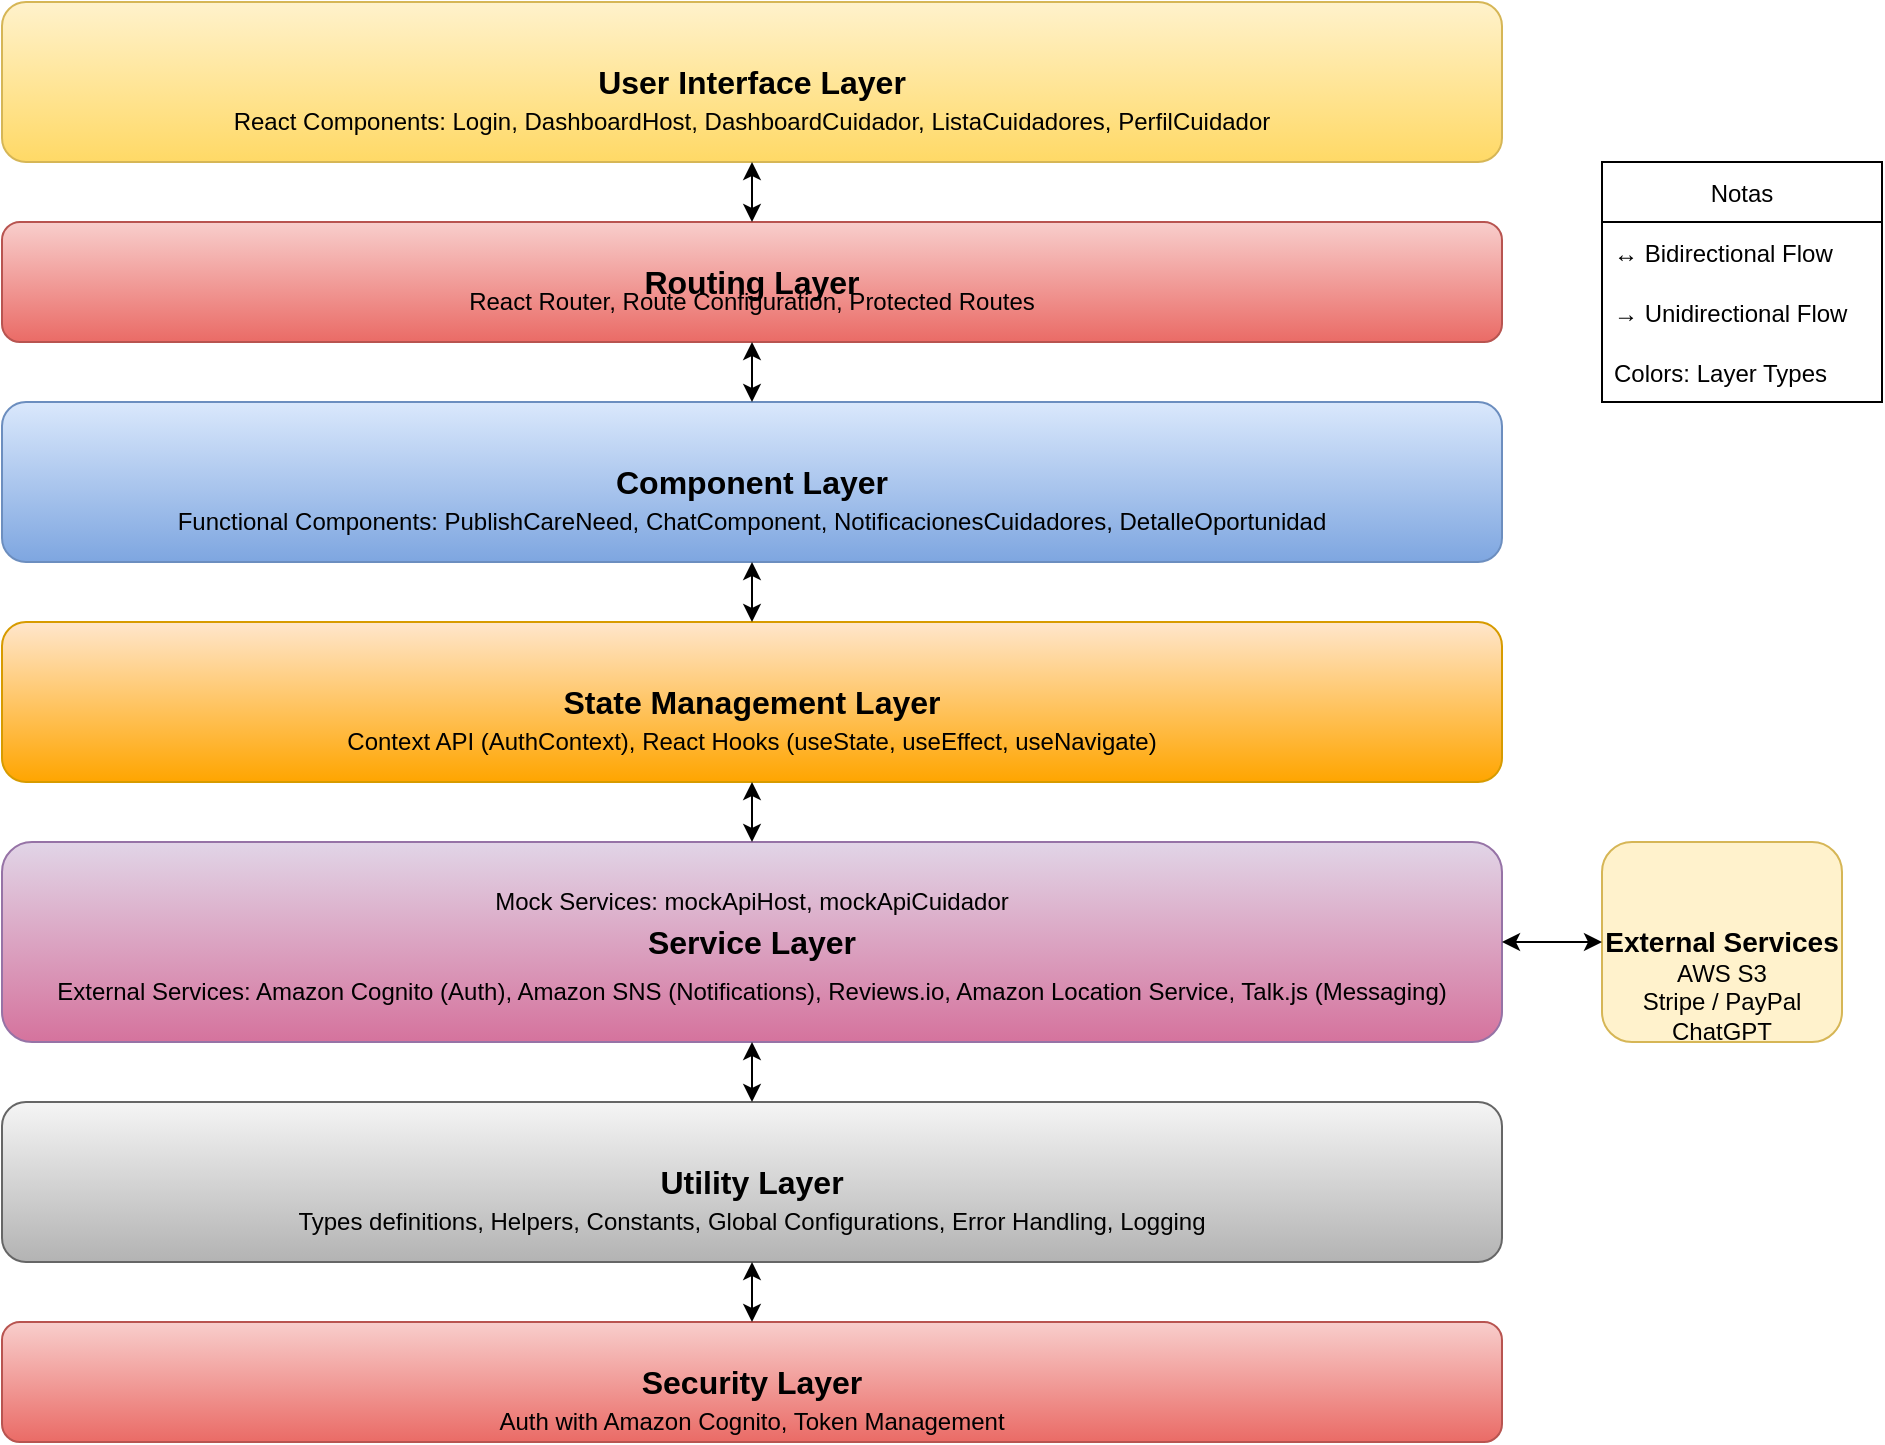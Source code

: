 <mxfile version="24.7.17">
  <diagram name="Page-1" id="qwlf-Sjak1NXgwx437tA">
    <mxGraphModel dx="1985" dy="857" grid="1" gridSize="10" guides="1" tooltips="1" connect="1" arrows="1" fold="1" page="1" pageScale="1" pageWidth="827" pageHeight="1169" math="0" shadow="0">
      <root>
        <mxCell id="0" />
        <mxCell id="1" parent="0" />
        <mxCell id="2" value="User Interface Layer" style="rounded=1;whiteSpace=wrap;html=1;fontSize=16;fontStyle=1;fillColor=#fff2cc;strokeColor=#d6b656;gradientColor=#ffd966;" parent="1" vertex="1">
          <mxGeometry x="40" y="40" width="750" height="80" as="geometry" />
        </mxCell>
        <mxCell id="3" value="React Components: Login, DashboardHost, DashboardCuidador, ListaCuidadores, PerfilCuidador" style="text;html=1;strokeColor=none;fillColor=none;align=center;verticalAlign=middle;whiteSpace=wrap;rounded=0;fontSize=12;" parent="1" vertex="1">
          <mxGeometry x="40" y="90" width="750" height="20" as="geometry" />
        </mxCell>
        <mxCell id="4" value="Routing Layer" style="rounded=1;whiteSpace=wrap;html=1;fontSize=16;fontStyle=1;fillColor=#f8cecc;strokeColor=#b85450;gradientColor=#ea6b66;" parent="1" vertex="1">
          <mxGeometry x="40" y="150" width="750" height="60" as="geometry" />
        </mxCell>
        <mxCell id="5" value="React Router, Route Configuration, Protected Routes" style="text;html=1;strokeColor=none;fillColor=none;align=center;verticalAlign=middle;whiteSpace=wrap;rounded=0;fontSize=12;" parent="1" vertex="1">
          <mxGeometry x="40" y="180" width="750" height="20" as="geometry" />
        </mxCell>
        <mxCell id="6" value="Component Layer" style="rounded=1;whiteSpace=wrap;html=1;fontSize=16;fontStyle=1;fillColor=#dae8fc;strokeColor=#6c8ebf;gradientColor=#7ea6e0;" parent="1" vertex="1">
          <mxGeometry x="40" y="240" width="750" height="80" as="geometry" />
        </mxCell>
        <mxCell id="7" value="Functional Components: PublishCareNeed, ChatComponent, NotificacionesCuidadores, DetalleOportunidad" style="text;html=1;strokeColor=none;fillColor=none;align=center;verticalAlign=middle;whiteSpace=wrap;rounded=0;fontSize=12;" parent="1" vertex="1">
          <mxGeometry x="40" y="290" width="750" height="20" as="geometry" />
        </mxCell>
        <mxCell id="10" value="State Management Layer" style="rounded=1;whiteSpace=wrap;html=1;fontSize=16;fontStyle=1;fillColor=#ffe6cc;strokeColor=#d79b00;gradientColor=#ffa500;" parent="1" vertex="1">
          <mxGeometry x="40" y="350" width="750" height="80" as="geometry" />
        </mxCell>
        <mxCell id="11" value="Context API (AuthContext), React Hooks (useState, useEffect, useNavigate)" style="text;html=1;strokeColor=none;fillColor=none;align=center;verticalAlign=middle;whiteSpace=wrap;rounded=0;fontSize=12;" parent="1" vertex="1">
          <mxGeometry x="40" y="400" width="750" height="20" as="geometry" />
        </mxCell>
        <mxCell id="12" value="Service Layer" style="rounded=1;whiteSpace=wrap;html=1;fontSize=16;fontStyle=1;fillColor=#e1d5e7;strokeColor=#9673a6;gradientColor=#d5739d;" parent="1" vertex="1">
          <mxGeometry x="40" y="460" width="750" height="100" as="geometry" />
        </mxCell>
        <mxCell id="13" value="Mock Services: mockApiHost, mockApiCuidador" style="text;html=1;strokeColor=none;fillColor=none;align=center;verticalAlign=middle;whiteSpace=wrap;rounded=0;fontSize=12;" parent="1" vertex="1">
          <mxGeometry x="40" y="480" width="750" height="20" as="geometry" />
        </mxCell>
        <mxCell id="14" value="External Services: Amazon Cognito (Auth), Amazon SNS (Notifications), Reviews.io, Amazon Location Service, Talk.js (Messaging)" style="text;html=1;strokeColor=none;fillColor=none;align=center;verticalAlign=middle;whiteSpace=wrap;rounded=0;fontSize=12;" parent="1" vertex="1">
          <mxGeometry x="40" y="520" width="750" height="30" as="geometry" />
        </mxCell>
        <mxCell id="15" value="Utility Layer" style="rounded=1;whiteSpace=wrap;html=1;fontSize=16;fontStyle=1;fillColor=#f5f5f5;strokeColor=#666666;gradientColor=#b3b3b3;" parent="1" vertex="1">
          <mxGeometry x="40" y="590" width="750" height="80" as="geometry" />
        </mxCell>
        <mxCell id="16" value="Types definitions, Helpers, Constants, Global Configurations, Error Handling, Logging" style="text;html=1;strokeColor=none;fillColor=none;align=center;verticalAlign=middle;whiteSpace=wrap;rounded=0;fontSize=12;" parent="1" vertex="1">
          <mxGeometry x="40" y="640" width="750" height="20" as="geometry" />
        </mxCell>
        <mxCell id="17" value="Security Layer" style="rounded=1;whiteSpace=wrap;html=1;fontSize=16;fontStyle=1;fillColor=#f8cecc;strokeColor=#b85450;gradientColor=#ea6b66;" parent="1" vertex="1">
          <mxGeometry x="40" y="700" width="750" height="60" as="geometry" />
        </mxCell>
        <mxCell id="18" value="Auth with Amazon Cognito, Token Management" style="text;html=1;strokeColor=none;fillColor=none;align=center;verticalAlign=middle;whiteSpace=wrap;rounded=0;fontSize=12;" parent="1" vertex="1">
          <mxGeometry x="40" y="740" width="750" height="20" as="geometry" />
        </mxCell>
        <mxCell id="19" value="External Services" style="rounded=1;whiteSpace=wrap;html=1;fontSize=14;fontStyle=1;fillColor=#fff2cc;strokeColor=#d6b656;" parent="1" vertex="1">
          <mxGeometry x="840" y="460" width="120" height="100" as="geometry" />
        </mxCell>
        <mxCell id="20" value="AWS S3&lt;br&gt;Stripe / PayPal&lt;br&gt;ChatGPT" style="text;html=1;strokeColor=none;fillColor=none;align=center;verticalAlign=middle;whiteSpace=wrap;rounded=0;fontSize=12;" parent="1" vertex="1">
          <mxGeometry x="840" y="510" width="120" height="60" as="geometry" />
        </mxCell>
        <mxCell id="21" value="" style="endArrow=classic;startArrow=classic;html=1;entryX=0;entryY=0.5;entryDx=0;entryDy=0;exitX=1;exitY=0.5;exitDx=0;exitDy=0;" parent="1" source="12" target="19" edge="1">
          <mxGeometry width="50" height="50" relative="1" as="geometry">
            <mxPoint x="610" y="510" as="sourcePoint" />
            <mxPoint x="660" y="460" as="targetPoint" />
          </mxGeometry>
        </mxCell>
        <mxCell id="22" value="" style="endArrow=classic;startArrow=classic;html=1;exitX=0.5;exitY=1;exitDx=0;exitDy=0;entryX=0.5;entryY=0;entryDx=0;entryDy=0;" parent="1" source="2" target="4" edge="1">
          <mxGeometry width="50" height="50" relative="1" as="geometry">
            <mxPoint x="390" y="610" as="sourcePoint" />
            <mxPoint x="440" y="560" as="targetPoint" />
          </mxGeometry>
        </mxCell>
        <mxCell id="23" value="" style="endArrow=classic;startArrow=classic;html=1;exitX=0.5;exitY=1;exitDx=0;exitDy=0;entryX=0.5;entryY=0;entryDx=0;entryDy=0;" parent="1" source="4" target="6" edge="1">
          <mxGeometry width="50" height="50" relative="1" as="geometry">
            <mxPoint x="390" y="610" as="sourcePoint" />
            <mxPoint x="440" y="560" as="targetPoint" />
          </mxGeometry>
        </mxCell>
        <mxCell id="24" value="" style="endArrow=classic;startArrow=classic;html=1;exitX=0.5;exitY=1;exitDx=0;exitDy=0;" parent="1" source="6" target="10" edge="1">
          <mxGeometry width="50" height="50" relative="1" as="geometry">
            <mxPoint x="390" y="610" as="sourcePoint" />
            <mxPoint x="415" y="350" as="targetPoint" />
          </mxGeometry>
        </mxCell>
        <mxCell id="26" value="" style="endArrow=classic;startArrow=classic;html=1;exitX=0.5;exitY=1;exitDx=0;exitDy=0;entryX=0.5;entryY=0;entryDx=0;entryDy=0;" parent="1" source="10" target="12" edge="1">
          <mxGeometry width="50" height="50" relative="1" as="geometry">
            <mxPoint x="390" y="500" as="sourcePoint" />
            <mxPoint x="440" y="450" as="targetPoint" />
          </mxGeometry>
        </mxCell>
        <mxCell id="27" value="" style="endArrow=classic;startArrow=classic;html=1;exitX=0.5;exitY=1;exitDx=0;exitDy=0;entryX=0.5;entryY=0;entryDx=0;entryDy=0;" parent="1" source="12" target="15" edge="1">
          <mxGeometry width="50" height="50" relative="1" as="geometry">
            <mxPoint x="390" y="500" as="sourcePoint" />
            <mxPoint x="440" y="450" as="targetPoint" />
          </mxGeometry>
        </mxCell>
        <mxCell id="28" value="" style="endArrow=classic;startArrow=classic;html=1;exitX=0.5;exitY=1;exitDx=0;exitDy=0;entryX=0.5;entryY=0;entryDx=0;entryDy=0;" parent="1" source="15" target="17" edge="1">
          <mxGeometry width="50" height="50" relative="1" as="geometry">
            <mxPoint x="390" y="500" as="sourcePoint" />
            <mxPoint x="440" y="450" as="targetPoint" />
          </mxGeometry>
        </mxCell>
        <mxCell id="29" value="Notas" style="swimlane;fontStyle=0;childLayout=stackLayout;horizontal=1;startSize=30;horizontalStack=0;resizeParent=1;resizeParentMax=0;resizeLast=0;collapsible=1;marginBottom=0;" parent="1" vertex="1">
          <mxGeometry x="840" y="120" width="140" height="120" as="geometry" />
        </mxCell>
        <mxCell id="30" value="↔ Bidirectional Flow" style="text;strokeColor=none;fillColor=none;align=left;verticalAlign=middle;spacingLeft=4;spacingRight=4;overflow=hidden;points=[[0,0.5],[1,0.5]];portConstraint=eastwest;rotatable=0;" parent="29" vertex="1">
          <mxGeometry y="30" width="140" height="30" as="geometry" />
        </mxCell>
        <mxCell id="31" value="→ Unidirectional Flow" style="text;strokeColor=none;fillColor=none;align=left;verticalAlign=middle;spacingLeft=4;spacingRight=4;overflow=hidden;points=[[0,0.5],[1,0.5]];portConstraint=eastwest;rotatable=0;" parent="29" vertex="1">
          <mxGeometry y="60" width="140" height="30" as="geometry" />
        </mxCell>
        <mxCell id="32" value="Colors: Layer Types" style="text;strokeColor=none;fillColor=none;align=left;verticalAlign=middle;spacingLeft=4;spacingRight=4;overflow=hidden;points=[[0,0.5],[1,0.5]];portConstraint=eastwest;rotatable=0;" parent="29" vertex="1">
          <mxGeometry y="90" width="140" height="30" as="geometry" />
        </mxCell>
      </root>
    </mxGraphModel>
  </diagram>
</mxfile>
